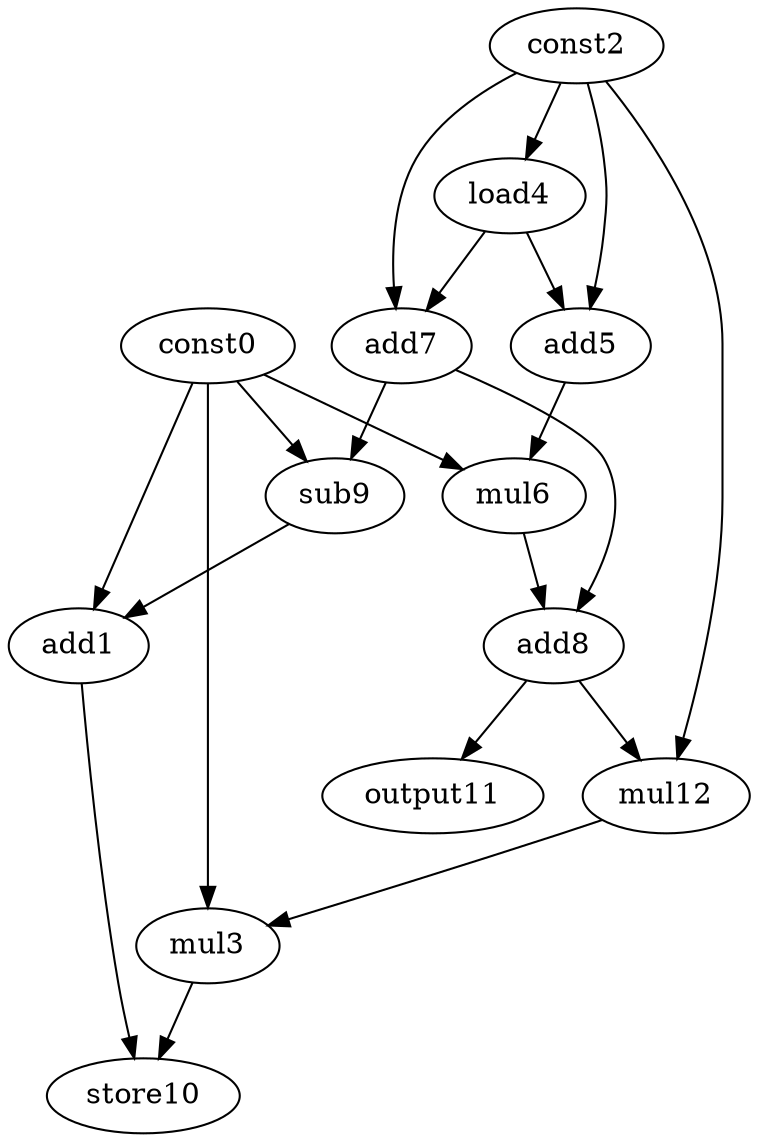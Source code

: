 digraph G { 
const0[opcode=const]; 
add1[opcode=add]; 
const2[opcode=const]; 
mul3[opcode=mul]; 
load4[opcode=load]; 
add5[opcode=add]; 
mul6[opcode=mul]; 
add7[opcode=add]; 
add8[opcode=add]; 
sub9[opcode=sub]; 
store10[opcode=store]; 
output11[opcode=output]; 
mul12[opcode=mul]; 
const2->load4[operand=0];
const2->add5[operand=0];
load4->add5[operand=1];
const2->add7[operand=0];
load4->add7[operand=1];
const0->mul6[operand=0];
add5->mul6[operand=1];
add7->sub9[operand=0];
const0->sub9[operand=1];
const0->add1[operand=0];
sub9->add1[operand=1];
add7->add8[operand=0];
mul6->add8[operand=1];
add8->output11[operand=0];
add8->mul12[operand=0];
const2->mul12[operand=1];
const0->mul3[operand=0];
mul12->mul3[operand=1];
add1->store10[operand=0];
mul3->store10[operand=1];
}
